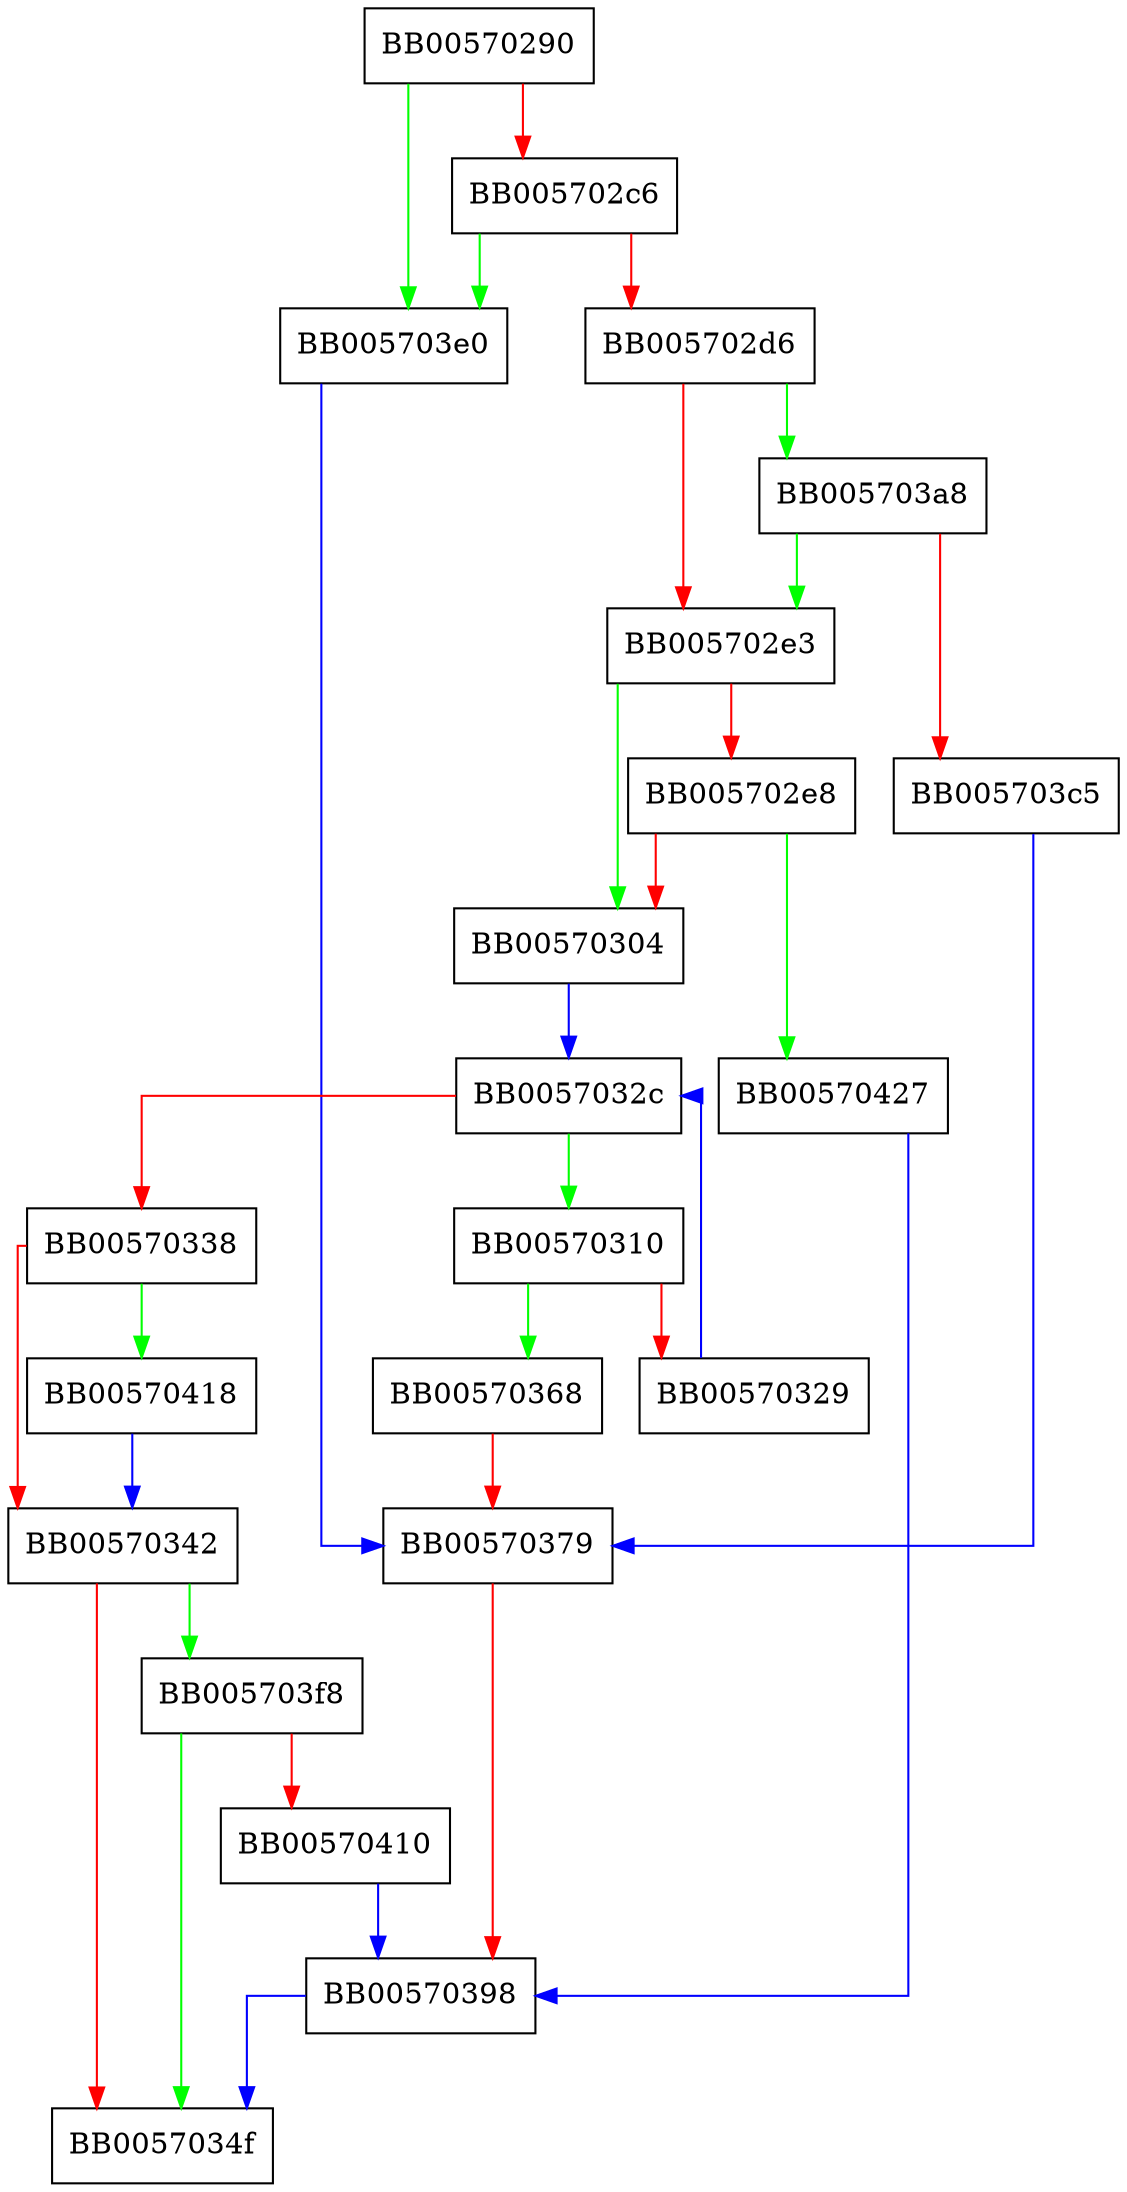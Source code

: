 digraph CMS_sign_ex {
  node [shape="box"];
  graph [splines=ortho];
  BB00570290 -> BB005703e0 [color="green"];
  BB00570290 -> BB005702c6 [color="red"];
  BB005702c6 -> BB005703e0 [color="green"];
  BB005702c6 -> BB005702d6 [color="red"];
  BB005702d6 -> BB005703a8 [color="green"];
  BB005702d6 -> BB005702e3 [color="red"];
  BB005702e3 -> BB00570304 [color="green"];
  BB005702e3 -> BB005702e8 [color="red"];
  BB005702e8 -> BB00570427 [color="green"];
  BB005702e8 -> BB00570304 [color="red"];
  BB00570304 -> BB0057032c [color="blue"];
  BB00570310 -> BB00570368 [color="green"];
  BB00570310 -> BB00570329 [color="red"];
  BB00570329 -> BB0057032c [color="blue"];
  BB0057032c -> BB00570310 [color="green"];
  BB0057032c -> BB00570338 [color="red"];
  BB00570338 -> BB00570418 [color="green"];
  BB00570338 -> BB00570342 [color="red"];
  BB00570342 -> BB005703f8 [color="green"];
  BB00570342 -> BB0057034f [color="red"];
  BB00570368 -> BB00570379 [color="red"];
  BB00570379 -> BB00570398 [color="red"];
  BB00570398 -> BB0057034f [color="blue"];
  BB005703a8 -> BB005702e3 [color="green"];
  BB005703a8 -> BB005703c5 [color="red"];
  BB005703c5 -> BB00570379 [color="blue"];
  BB005703e0 -> BB00570379 [color="blue"];
  BB005703f8 -> BB0057034f [color="green"];
  BB005703f8 -> BB00570410 [color="red"];
  BB00570410 -> BB00570398 [color="blue"];
  BB00570418 -> BB00570342 [color="blue"];
  BB00570427 -> BB00570398 [color="blue"];
}